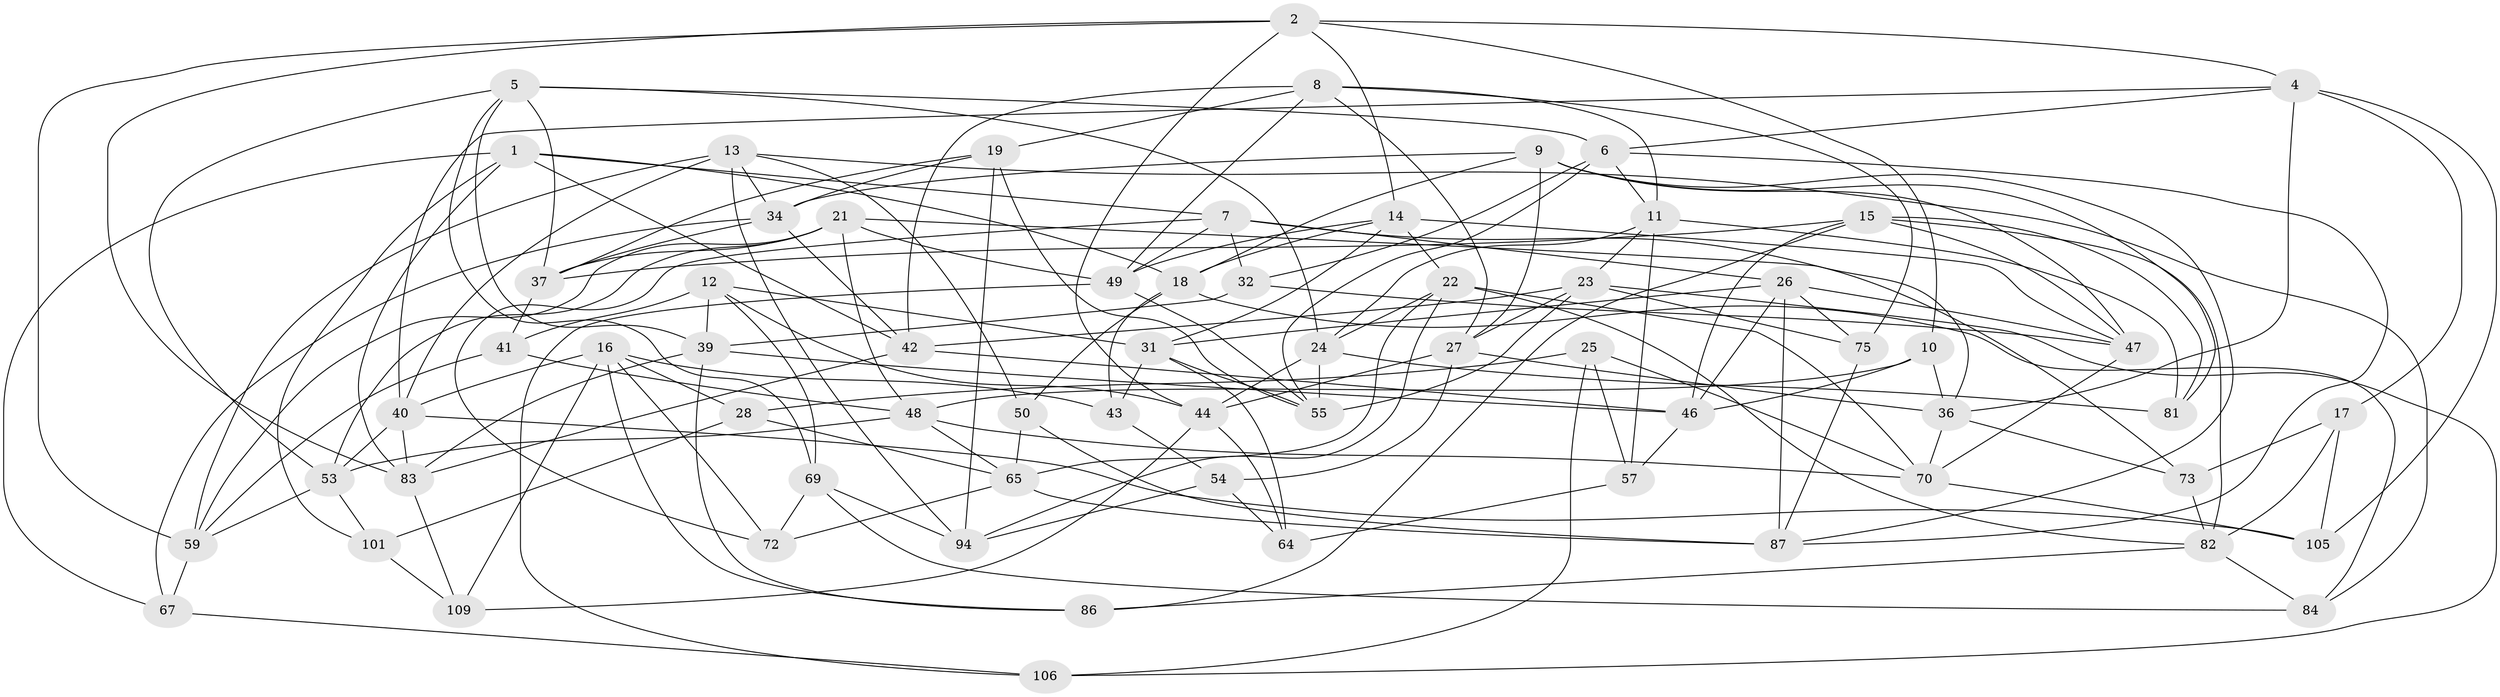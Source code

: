 // original degree distribution, {4: 1.0}
// Generated by graph-tools (version 1.1) at 2025/42/03/06/25 10:42:24]
// undirected, 66 vertices, 174 edges
graph export_dot {
graph [start="1"]
  node [color=gray90,style=filled];
  1 [super="+68"];
  2 [super="+3"];
  4 [super="+92"];
  5 [super="+60"];
  6 [super="+45"];
  7 [super="+29"];
  8 [super="+91"];
  9 [super="+35"];
  10;
  11 [super="+78"];
  12 [super="+110"];
  13 [super="+79"];
  14 [super="+20"];
  15 [super="+107"];
  16 [super="+97"];
  17;
  18 [super="+30"];
  19 [super="+98"];
  21 [super="+104"];
  22 [super="+96"];
  23 [super="+108"];
  24 [super="+52"];
  25;
  26 [super="+38"];
  27 [super="+61"];
  28;
  31 [super="+33"];
  32;
  34 [super="+56"];
  36 [super="+102"];
  37 [super="+89"];
  39 [super="+77"];
  40 [super="+58"];
  41;
  42 [super="+71"];
  43;
  44 [super="+51"];
  46 [super="+66"];
  47 [super="+90"];
  48 [super="+74"];
  49 [super="+62"];
  50;
  53 [super="+63"];
  54;
  55 [super="+95"];
  57;
  59 [super="+93"];
  64;
  65 [super="+76"];
  67;
  69 [super="+80"];
  70 [super="+85"];
  72;
  73;
  75;
  81;
  82 [super="+99"];
  83 [super="+103"];
  84;
  86;
  87 [super="+88"];
  94 [super="+100"];
  101;
  105;
  106;
  109;
  1 -- 7;
  1 -- 101;
  1 -- 18;
  1 -- 67;
  1 -- 42;
  1 -- 83;
  2 -- 4;
  2 -- 44;
  2 -- 83;
  2 -- 10;
  2 -- 59;
  2 -- 14;
  4 -- 36;
  4 -- 17;
  4 -- 40;
  4 -- 105;
  4 -- 6;
  5 -- 37;
  5 -- 6;
  5 -- 39;
  5 -- 53;
  5 -- 69;
  5 -- 24;
  6 -- 11;
  6 -- 32;
  6 -- 87;
  6 -- 55;
  7 -- 72;
  7 -- 36;
  7 -- 32;
  7 -- 49;
  7 -- 26;
  8 -- 42;
  8 -- 27;
  8 -- 75;
  8 -- 49;
  8 -- 11;
  8 -- 19;
  9 -- 34;
  9 -- 18;
  9 -- 87;
  9 -- 81;
  9 -- 27;
  9 -- 47;
  10 -- 36;
  10 -- 48;
  10 -- 46;
  11 -- 24;
  11 -- 57;
  11 -- 81;
  11 -- 23;
  12 -- 39;
  12 -- 41;
  12 -- 69 [weight=2];
  12 -- 44;
  12 -- 31;
  13 -- 34;
  13 -- 50;
  13 -- 59;
  13 -- 84;
  13 -- 94;
  13 -- 40;
  14 -- 49;
  14 -- 47;
  14 -- 18;
  14 -- 22;
  14 -- 31;
  15 -- 47;
  15 -- 37;
  15 -- 82;
  15 -- 46;
  15 -- 81;
  15 -- 86;
  16 -- 86;
  16 -- 109;
  16 -- 72;
  16 -- 43;
  16 -- 28;
  16 -- 40;
  17 -- 105;
  17 -- 73;
  17 -- 82;
  18 -- 84;
  18 -- 43;
  18 -- 50;
  19 -- 94 [weight=2];
  19 -- 37;
  19 -- 55;
  19 -- 34;
  21 -- 53;
  21 -- 48;
  21 -- 73;
  21 -- 49;
  21 -- 59;
  21 -- 37;
  22 -- 82;
  22 -- 65;
  22 -- 94;
  22 -- 70;
  22 -- 24;
  23 -- 75;
  23 -- 42;
  23 -- 106;
  23 -- 27;
  23 -- 55;
  24 -- 81;
  24 -- 55;
  24 -- 44;
  25 -- 28;
  25 -- 106;
  25 -- 57;
  25 -- 70;
  26 -- 75;
  26 -- 46;
  26 -- 87;
  26 -- 47;
  26 -- 31;
  27 -- 54;
  27 -- 36;
  27 -- 44;
  28 -- 101;
  28 -- 65;
  31 -- 64;
  31 -- 55;
  31 -- 43;
  32 -- 39;
  32 -- 47;
  34 -- 67;
  34 -- 42;
  34 -- 37;
  36 -- 73;
  36 -- 70;
  37 -- 41;
  39 -- 86;
  39 -- 46;
  39 -- 83;
  40 -- 105;
  40 -- 83;
  40 -- 53;
  41 -- 48;
  41 -- 59;
  42 -- 83;
  42 -- 46;
  43 -- 54;
  44 -- 64;
  44 -- 109;
  46 -- 57;
  47 -- 70;
  48 -- 65;
  48 -- 53;
  48 -- 70;
  49 -- 106;
  49 -- 55;
  50 -- 87;
  50 -- 65;
  53 -- 59;
  53 -- 101;
  54 -- 64;
  54 -- 94;
  57 -- 64;
  59 -- 67;
  65 -- 72;
  65 -- 87;
  67 -- 106;
  69 -- 72;
  69 -- 84;
  69 -- 94;
  70 -- 105;
  73 -- 82;
  75 -- 87;
  82 -- 86;
  82 -- 84;
  83 -- 109;
  101 -- 109;
}
